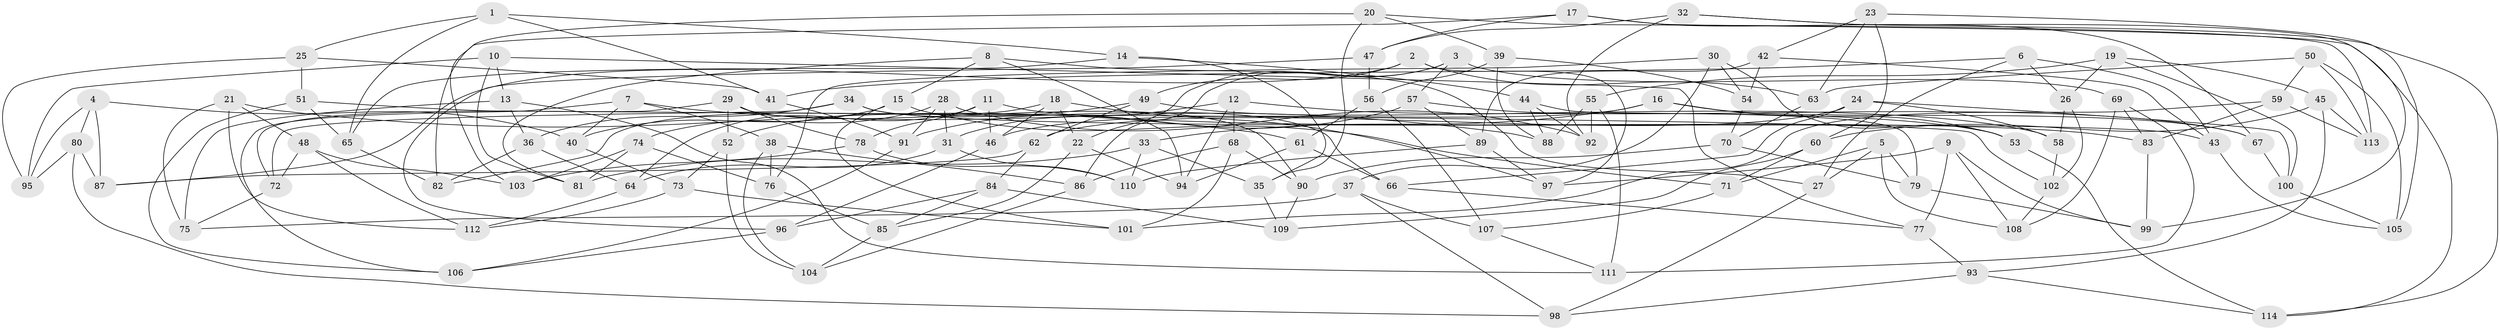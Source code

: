 // Generated by graph-tools (version 1.1) at 2025/37/03/09/25 02:37:55]
// undirected, 114 vertices, 228 edges
graph export_dot {
graph [start="1"]
  node [color=gray90,style=filled];
  1;
  2;
  3;
  4;
  5;
  6;
  7;
  8;
  9;
  10;
  11;
  12;
  13;
  14;
  15;
  16;
  17;
  18;
  19;
  20;
  21;
  22;
  23;
  24;
  25;
  26;
  27;
  28;
  29;
  30;
  31;
  32;
  33;
  34;
  35;
  36;
  37;
  38;
  39;
  40;
  41;
  42;
  43;
  44;
  45;
  46;
  47;
  48;
  49;
  50;
  51;
  52;
  53;
  54;
  55;
  56;
  57;
  58;
  59;
  60;
  61;
  62;
  63;
  64;
  65;
  66;
  67;
  68;
  69;
  70;
  71;
  72;
  73;
  74;
  75;
  76;
  77;
  78;
  79;
  80;
  81;
  82;
  83;
  84;
  85;
  86;
  87;
  88;
  89;
  90;
  91;
  92;
  93;
  94;
  95;
  96;
  97;
  98;
  99;
  100;
  101;
  102;
  103;
  104;
  105;
  106;
  107;
  108;
  109;
  110;
  111;
  112;
  113;
  114;
  1 -- 65;
  1 -- 25;
  1 -- 14;
  1 -- 41;
  2 -- 87;
  2 -- 97;
  2 -- 49;
  2 -- 63;
  3 -- 86;
  3 -- 69;
  3 -- 22;
  3 -- 57;
  4 -- 80;
  4 -- 87;
  4 -- 40;
  4 -- 95;
  5 -- 27;
  5 -- 108;
  5 -- 79;
  5 -- 71;
  6 -- 27;
  6 -- 26;
  6 -- 41;
  6 -- 43;
  7 -- 106;
  7 -- 88;
  7 -- 40;
  7 -- 38;
  8 -- 81;
  8 -- 94;
  8 -- 27;
  8 -- 15;
  9 -- 97;
  9 -- 77;
  9 -- 99;
  9 -- 108;
  10 -- 13;
  10 -- 77;
  10 -- 81;
  10 -- 95;
  11 -- 64;
  11 -- 46;
  11 -- 78;
  11 -- 83;
  12 -- 53;
  12 -- 31;
  12 -- 68;
  12 -- 94;
  13 -- 111;
  13 -- 36;
  13 -- 75;
  14 -- 35;
  14 -- 44;
  14 -- 65;
  15 -- 40;
  15 -- 71;
  15 -- 101;
  16 -- 53;
  16 -- 67;
  16 -- 46;
  16 -- 33;
  17 -- 47;
  17 -- 67;
  17 -- 82;
  17 -- 114;
  18 -- 97;
  18 -- 82;
  18 -- 22;
  18 -- 46;
  19 -- 100;
  19 -- 45;
  19 -- 55;
  19 -- 26;
  20 -- 113;
  20 -- 39;
  20 -- 35;
  20 -- 103;
  21 -- 75;
  21 -- 112;
  21 -- 61;
  21 -- 48;
  22 -- 85;
  22 -- 94;
  23 -- 63;
  23 -- 42;
  23 -- 105;
  23 -- 60;
  24 -- 100;
  24 -- 58;
  24 -- 62;
  24 -- 66;
  25 -- 51;
  25 -- 95;
  25 -- 41;
  26 -- 102;
  26 -- 58;
  27 -- 98;
  28 -- 74;
  28 -- 31;
  28 -- 92;
  28 -- 91;
  29 -- 52;
  29 -- 72;
  29 -- 90;
  29 -- 78;
  30 -- 37;
  30 -- 54;
  30 -- 53;
  30 -- 76;
  31 -- 64;
  31 -- 110;
  32 -- 92;
  32 -- 47;
  32 -- 99;
  32 -- 114;
  33 -- 35;
  33 -- 81;
  33 -- 110;
  34 -- 72;
  34 -- 66;
  34 -- 43;
  34 -- 36;
  35 -- 109;
  36 -- 82;
  36 -- 64;
  37 -- 98;
  37 -- 107;
  37 -- 75;
  38 -- 104;
  38 -- 86;
  38 -- 76;
  39 -- 88;
  39 -- 54;
  39 -- 56;
  40 -- 73;
  41 -- 91;
  42 -- 43;
  42 -- 54;
  42 -- 89;
  43 -- 105;
  44 -- 88;
  44 -- 92;
  44 -- 79;
  45 -- 60;
  45 -- 93;
  45 -- 113;
  46 -- 96;
  47 -- 96;
  47 -- 56;
  48 -- 72;
  48 -- 103;
  48 -- 112;
  49 -- 58;
  49 -- 62;
  49 -- 52;
  50 -- 59;
  50 -- 113;
  50 -- 105;
  50 -- 63;
  51 -- 106;
  51 -- 65;
  51 -- 102;
  52 -- 104;
  52 -- 73;
  53 -- 114;
  54 -- 70;
  55 -- 88;
  55 -- 92;
  55 -- 111;
  56 -- 61;
  56 -- 107;
  57 -- 67;
  57 -- 89;
  57 -- 91;
  58 -- 102;
  59 -- 101;
  59 -- 83;
  59 -- 113;
  60 -- 71;
  60 -- 109;
  61 -- 94;
  61 -- 66;
  62 -- 87;
  62 -- 84;
  63 -- 70;
  64 -- 112;
  65 -- 82;
  66 -- 77;
  67 -- 100;
  68 -- 86;
  68 -- 101;
  68 -- 90;
  69 -- 83;
  69 -- 108;
  69 -- 111;
  70 -- 90;
  70 -- 79;
  71 -- 107;
  72 -- 75;
  73 -- 101;
  73 -- 112;
  74 -- 76;
  74 -- 81;
  74 -- 103;
  76 -- 85;
  77 -- 93;
  78 -- 110;
  78 -- 103;
  79 -- 99;
  80 -- 87;
  80 -- 95;
  80 -- 98;
  83 -- 99;
  84 -- 85;
  84 -- 109;
  84 -- 96;
  85 -- 104;
  86 -- 104;
  89 -- 97;
  89 -- 110;
  90 -- 109;
  91 -- 106;
  93 -- 114;
  93 -- 98;
  96 -- 106;
  100 -- 105;
  102 -- 108;
  107 -- 111;
}
